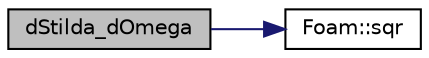 digraph "dStilda_dOmega"
{
  bgcolor="transparent";
  edge [fontname="Helvetica",fontsize="10",labelfontname="Helvetica",labelfontsize="10"];
  node [fontname="Helvetica",fontsize="10",shape=record];
  rankdir="LR";
  Node1 [label="dStilda_dOmega",height=0.2,width=0.4,color="black", fillcolor="grey75", style="filled" fontcolor="black"];
  Node1 -> Node2 [color="midnightblue",fontsize="10",style="solid",fontname="Helvetica"];
  Node2 [label="Foam::sqr",height=0.2,width=0.4,color="black",URL="$namespaceFoam.html#a277dc11c581d53826ab5090b08f3b17b"];
}
